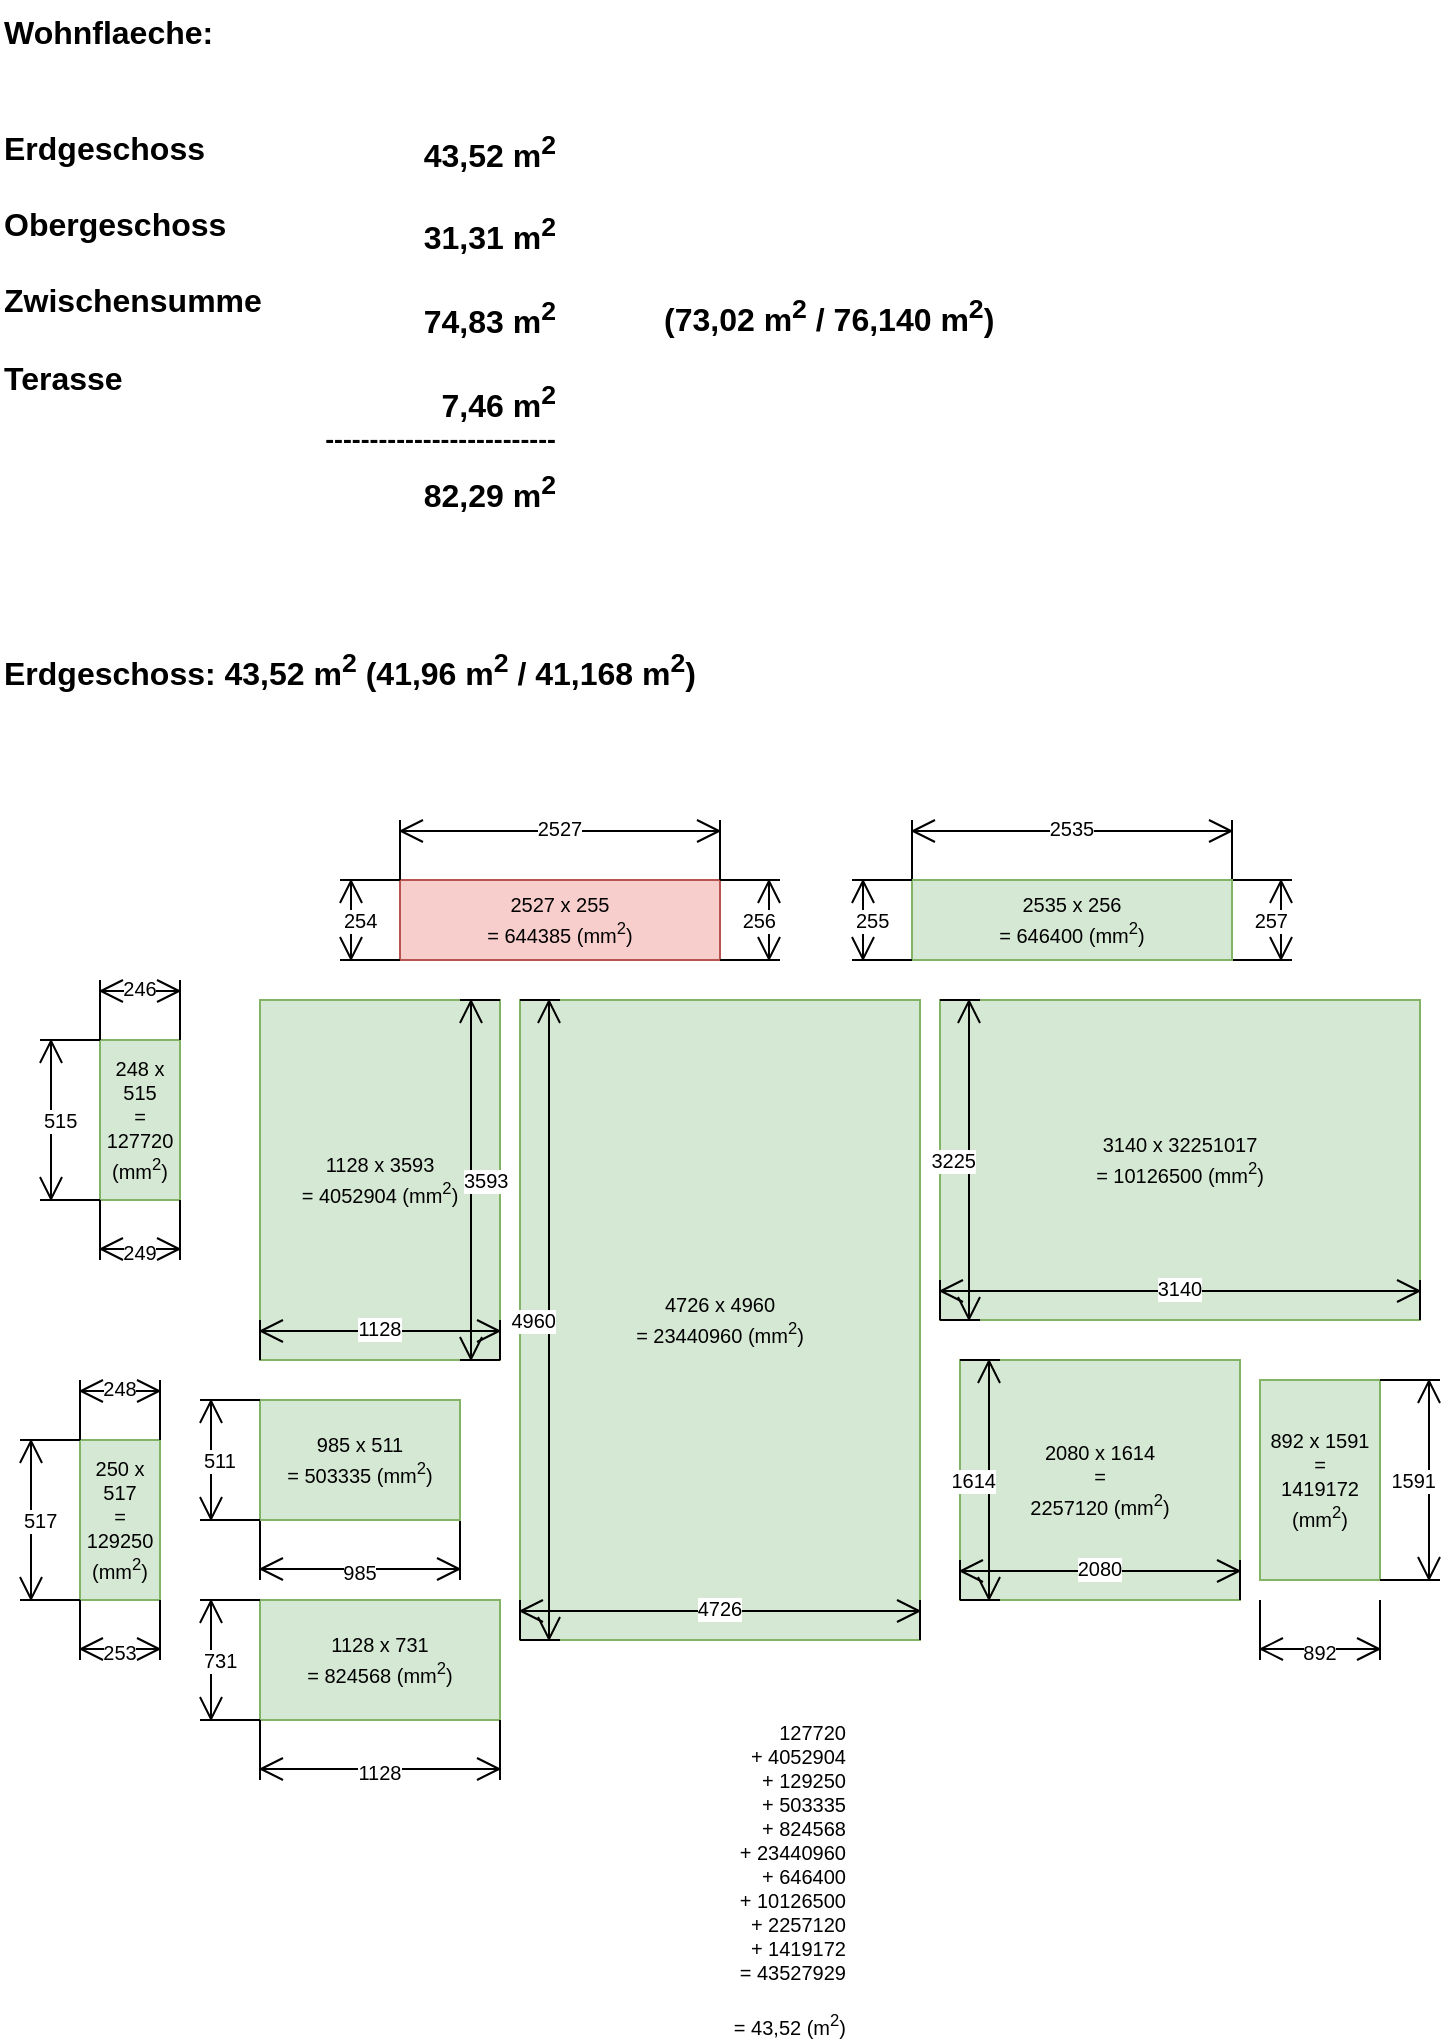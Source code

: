 <mxfile version="20.1.1" type="github" pages="3">
  <diagram id="GN6P7tGJ_L0M5nmcAcI-" name="Erdgeschoss">
    <mxGraphModel dx="1422" dy="762" grid="1" gridSize="10" guides="1" tooltips="1" connect="1" arrows="1" fold="1" page="1" pageScale="1" pageWidth="827" pageHeight="1169" math="0" shadow="0">
      <root>
        <mxCell id="0" />
        <mxCell id="1" parent="0" />
        <mxCell id="nakAse_tgmJTzeun_6DE-19" value="1128 x 3593&lt;br&gt;= 4052904  (mm&lt;sup&gt;2&lt;/sup&gt;)" style="rounded=0;whiteSpace=wrap;html=1;fillColor=#d5e8d4;strokeColor=#82b366;fontSize=10;" parent="1" vertex="1">
          <mxGeometry x="170" y="540" width="120" height="180" as="geometry" />
        </mxCell>
        <mxCell id="nakAse_tgmJTzeun_6DE-1" value="985" style="shape=dimension;whiteSpace=wrap;html=1;align=center;points=[];verticalAlign=bottom;spacingBottom=-5;labelBackgroundColor=#ffffff;fontSize=10;" parent="1" vertex="1">
          <mxGeometry x="170" y="800" width="100" height="30" as="geometry" />
        </mxCell>
        <mxCell id="nakAse_tgmJTzeun_6DE-2" value="3140 x 32251017&lt;br&gt;= 10126500  (mm&lt;sup&gt;2&lt;/sup&gt;)" style="rounded=0;whiteSpace=wrap;html=1;fillColor=#d5e8d4;strokeColor=#82b366;fontSize=10;" parent="1" vertex="1">
          <mxGeometry x="510" y="540" width="240" height="160" as="geometry" />
        </mxCell>
        <mxCell id="nakAse_tgmJTzeun_6DE-3" value="3593" style="shape=dimension;direction=south;whiteSpace=wrap;html=1;align=left;points=[];verticalAlign=middle;labelBackgroundColor=#ffffff;fontSize=10;" parent="1" vertex="1">
          <mxGeometry x="270" y="540" width="20" height="180" as="geometry" />
        </mxCell>
        <mxCell id="nakAse_tgmJTzeun_6DE-4" value="2080 x 1614&lt;br&gt;=&lt;br&gt;2257120 (mm&lt;sup&gt;2&lt;/sup&gt;)" style="rounded=0;whiteSpace=wrap;html=1;fillColor=#d5e8d4;strokeColor=#82b366;fontSize=10;" parent="1" vertex="1">
          <mxGeometry x="520" y="720" width="140" height="120" as="geometry" />
        </mxCell>
        <mxCell id="nakAse_tgmJTzeun_6DE-6" value="257" style="shape=dimension;direction=north;whiteSpace=wrap;html=1;align=right;points=[];verticalAlign=middle;labelBackgroundColor=#ffffff;fontSize=10;" parent="1" vertex="1">
          <mxGeometry x="656" y="480" width="30" height="40" as="geometry" />
        </mxCell>
        <mxCell id="nakAse_tgmJTzeun_6DE-9" value="2535" style="shape=dimension;direction=west;whiteSpace=wrap;html=1;align=center;points=[];verticalAlign=top;spacingTop=-8;labelBackgroundColor=#ffffff;fontSize=10;" parent="1" vertex="1">
          <mxGeometry x="496" y="450" width="160" height="30" as="geometry" />
        </mxCell>
        <mxCell id="nakAse_tgmJTzeun_6DE-12" value="3225" style="shape=dimension;direction=north;whiteSpace=wrap;html=1;align=right;points=[];verticalAlign=middle;labelBackgroundColor=#ffffff;fontSize=10;" parent="1" vertex="1">
          <mxGeometry x="510" y="540" width="20" height="160" as="geometry" />
        </mxCell>
        <mxCell id="nakAse_tgmJTzeun_6DE-14" value="Erdgeschoss: 43,52 m&lt;sup&gt;2&lt;/sup&gt; (41,96 m&lt;sup&gt;2&lt;/sup&gt; / 41,168 m&lt;sup&gt;2&lt;/sup&gt;)" style="text;html=1;strokeColor=none;fillColor=none;align=left;verticalAlign=middle;whiteSpace=wrap;rounded=0;fontStyle=1;fontSize=16;" parent="1" vertex="1">
          <mxGeometry x="40" y="360" width="500" height="30" as="geometry" />
        </mxCell>
        <mxCell id="nakAse_tgmJTzeun_6DE-15" value="2535 x 256&lt;br&gt;= 646400 (mm&lt;sup&gt;2&lt;/sup&gt;)" style="rounded=0;whiteSpace=wrap;html=1;fillColor=#d5e8d4;strokeColor=#82b366;fontSize=10;" parent="1" vertex="1">
          <mxGeometry x="496" y="480" width="160" height="40" as="geometry" />
        </mxCell>
        <mxCell id="nakAse_tgmJTzeun_6DE-16" value="4726 x 4960&lt;br&gt;= 23440960  (mm&lt;sup&gt;2&lt;/sup&gt;)" style="rounded=0;whiteSpace=wrap;html=1;fillColor=#d5e8d4;strokeColor=#82b366;fontSize=10;" parent="1" vertex="1">
          <mxGeometry x="300" y="540" width="200" height="320" as="geometry" />
        </mxCell>
        <mxCell id="nakAse_tgmJTzeun_6DE-17" value="1128 x 731&lt;br&gt;= 824568 (mm&lt;sup&gt;2&lt;/sup&gt;)" style="rounded=0;whiteSpace=wrap;html=1;fillColor=#d5e8d4;strokeColor=#82b366;fontSize=10;" parent="1" vertex="1">
          <mxGeometry x="170" y="840" width="120" height="60" as="geometry" />
        </mxCell>
        <mxCell id="nakAse_tgmJTzeun_6DE-18" value="985 x 511&lt;br&gt;= 503335  (mm&lt;sup&gt;2&lt;/sup&gt;)" style="rounded=0;whiteSpace=wrap;html=1;fillColor=#d5e8d4;strokeColor=#82b366;fontSize=10;" parent="1" vertex="1">
          <mxGeometry x="170" y="740" width="100" height="60" as="geometry" />
        </mxCell>
        <mxCell id="nakAse_tgmJTzeun_6DE-20" value="248 x 515&lt;br&gt;= 127720&lt;br&gt;(mm&lt;sup&gt;2&lt;/sup&gt;)" style="rounded=0;whiteSpace=wrap;html=1;fillColor=#d5e8d4;strokeColor=#82b366;fontSize=10;" parent="1" vertex="1">
          <mxGeometry x="90" y="560" width="40" height="80" as="geometry" />
        </mxCell>
        <mxCell id="nakAse_tgmJTzeun_6DE-21" value="250 x 517&lt;br&gt;= 129250  (mm&lt;sup&gt;2&lt;/sup&gt;)" style="rounded=0;whiteSpace=wrap;html=1;fillColor=#d5e8d4;strokeColor=#82b366;fontSize=10;" parent="1" vertex="1">
          <mxGeometry x="80" y="760" width="40" height="80" as="geometry" />
        </mxCell>
        <mxCell id="nakAse_tgmJTzeun_6DE-22" value="2527 x 255&lt;br&gt;= 644385 (mm&lt;sup&gt;2&lt;/sup&gt;)" style="rounded=0;whiteSpace=wrap;html=1;fillColor=#f8cecc;strokeColor=#b85450;fontSize=10;" parent="1" vertex="1">
          <mxGeometry x="240" y="480" width="160" height="40" as="geometry" />
        </mxCell>
        <mxCell id="nakAse_tgmJTzeun_6DE-23" value="892 x 1591&lt;br&gt;=&lt;br&gt;1419172 (mm&lt;sup&gt;2&lt;/sup&gt;)" style="rounded=0;whiteSpace=wrap;html=1;fillColor=#d5e8d4;strokeColor=#82b366;fontSize=10;" parent="1" vertex="1">
          <mxGeometry x="670" y="730" width="60" height="100" as="geometry" />
        </mxCell>
        <mxCell id="nakAse_tgmJTzeun_6DE-25" value="255" style="shape=dimension;direction=south;whiteSpace=wrap;html=1;align=left;points=[];verticalAlign=middle;labelBackgroundColor=#ffffff;fontSize=10;" parent="1" vertex="1">
          <mxGeometry x="466" y="480" width="30" height="40" as="geometry" />
        </mxCell>
        <mxCell id="nakAse_tgmJTzeun_6DE-26" value="256" style="shape=dimension;direction=north;whiteSpace=wrap;html=1;align=right;points=[];verticalAlign=middle;labelBackgroundColor=#ffffff;fontSize=10;" parent="1" vertex="1">
          <mxGeometry x="400" y="480" width="30" height="40" as="geometry" />
        </mxCell>
        <mxCell id="nakAse_tgmJTzeun_6DE-27" value="254" style="shape=dimension;direction=south;whiteSpace=wrap;html=1;align=left;points=[];verticalAlign=middle;labelBackgroundColor=#ffffff;fontSize=10;" parent="1" vertex="1">
          <mxGeometry x="210" y="480" width="30" height="40" as="geometry" />
        </mxCell>
        <mxCell id="nakAse_tgmJTzeun_6DE-28" value="2527" style="shape=dimension;direction=west;whiteSpace=wrap;html=1;align=center;points=[];verticalAlign=top;spacingTop=-8;labelBackgroundColor=#ffffff;fontSize=10;" parent="1" vertex="1">
          <mxGeometry x="240" y="450" width="160" height="30" as="geometry" />
        </mxCell>
        <mxCell id="nakAse_tgmJTzeun_6DE-29" value="3140" style="shape=dimension;direction=west;whiteSpace=wrap;html=1;align=center;points=[];verticalAlign=top;spacingTop=-8;labelBackgroundColor=#ffffff;fontSize=10;" parent="1" vertex="1">
          <mxGeometry x="510" y="680" width="240" height="20" as="geometry" />
        </mxCell>
        <mxCell id="nakAse_tgmJTzeun_6DE-31" value="1128" style="shape=dimension;direction=west;whiteSpace=wrap;html=1;align=center;points=[];verticalAlign=top;spacingTop=-8;labelBackgroundColor=#ffffff;fontSize=10;" parent="1" vertex="1">
          <mxGeometry x="170" y="700" width="120" height="20" as="geometry" />
        </mxCell>
        <mxCell id="nakAse_tgmJTzeun_6DE-32" value="731" style="shape=dimension;direction=south;whiteSpace=wrap;html=1;align=left;points=[];verticalAlign=middle;labelBackgroundColor=#ffffff;fontSize=10;" parent="1" vertex="1">
          <mxGeometry x="140" y="840" width="30" height="60" as="geometry" />
        </mxCell>
        <mxCell id="nakAse_tgmJTzeun_6DE-33" value="511" style="shape=dimension;direction=south;whiteSpace=wrap;html=1;align=left;points=[];verticalAlign=middle;labelBackgroundColor=#ffffff;fontSize=10;" parent="1" vertex="1">
          <mxGeometry x="140" y="740" width="30" height="60" as="geometry" />
        </mxCell>
        <mxCell id="nakAse_tgmJTzeun_6DE-35" value="4960" style="shape=dimension;direction=north;whiteSpace=wrap;html=1;align=right;points=[];verticalAlign=middle;labelBackgroundColor=#ffffff;fontSize=10;" parent="1" vertex="1">
          <mxGeometry x="300" y="540" width="20" height="320" as="geometry" />
        </mxCell>
        <mxCell id="nakAse_tgmJTzeun_6DE-36" value="515" style="shape=dimension;direction=south;whiteSpace=wrap;html=1;align=left;points=[];verticalAlign=middle;labelBackgroundColor=#ffffff;fontSize=10;" parent="1" vertex="1">
          <mxGeometry x="60" y="560" width="30" height="80" as="geometry" />
        </mxCell>
        <mxCell id="nakAse_tgmJTzeun_6DE-37" value="517" style="shape=dimension;direction=south;whiteSpace=wrap;html=1;align=left;points=[];verticalAlign=middle;labelBackgroundColor=#ffffff;fontSize=10;" parent="1" vertex="1">
          <mxGeometry x="50" y="760" width="30" height="80" as="geometry" />
        </mxCell>
        <mxCell id="nakAse_tgmJTzeun_6DE-38" value="246" style="shape=dimension;direction=west;whiteSpace=wrap;html=1;align=center;points=[];verticalAlign=top;spacingTop=-8;labelBackgroundColor=#ffffff;fontSize=10;" parent="1" vertex="1">
          <mxGeometry x="90" y="530" width="40" height="30" as="geometry" />
        </mxCell>
        <mxCell id="nakAse_tgmJTzeun_6DE-39" value="249" style="shape=dimension;whiteSpace=wrap;html=1;align=center;points=[];verticalAlign=bottom;spacingBottom=-5;labelBackgroundColor=#ffffff;fontSize=10;" parent="1" vertex="1">
          <mxGeometry x="90" y="640" width="40" height="30" as="geometry" />
        </mxCell>
        <mxCell id="nakAse_tgmJTzeun_6DE-40" value="248" style="shape=dimension;direction=west;whiteSpace=wrap;html=1;align=center;points=[];verticalAlign=top;spacingTop=-8;labelBackgroundColor=#ffffff;fontSize=10;" parent="1" vertex="1">
          <mxGeometry x="80" y="730" width="40" height="30" as="geometry" />
        </mxCell>
        <mxCell id="nakAse_tgmJTzeun_6DE-42" value="253" style="shape=dimension;whiteSpace=wrap;html=1;align=center;points=[];verticalAlign=bottom;spacingBottom=-5;labelBackgroundColor=#ffffff;fontSize=10;" parent="1" vertex="1">
          <mxGeometry x="80" y="840" width="40" height="30" as="geometry" />
        </mxCell>
        <mxCell id="nakAse_tgmJTzeun_6DE-44" value="892" style="shape=dimension;whiteSpace=wrap;html=1;align=center;points=[];verticalAlign=bottom;spacingBottom=-5;labelBackgroundColor=#ffffff;fontSize=10;" parent="1" vertex="1">
          <mxGeometry x="670" y="840" width="60" height="30" as="geometry" />
        </mxCell>
        <mxCell id="nakAse_tgmJTzeun_6DE-46" value="1591" style="shape=dimension;direction=north;whiteSpace=wrap;html=1;align=right;points=[];verticalAlign=middle;labelBackgroundColor=#ffffff;fontSize=10;" parent="1" vertex="1">
          <mxGeometry x="730" y="730" width="30" height="100" as="geometry" />
        </mxCell>
        <mxCell id="nakAse_tgmJTzeun_6DE-48" value="&lt;div&gt;127720&lt;/div&gt;&lt;div&gt;+ 4052904&lt;br&gt;+ 129250&lt;br&gt;+ 503335&lt;br&gt;+ 824568&lt;br&gt;+ 23440960&lt;br&gt;+ 646400&lt;br&gt;+ 10126500&lt;br&gt;+ 2257120&lt;br&gt;+ 1419172&lt;/div&gt;&lt;div&gt;= 43527929&lt;br&gt;&lt;/div&gt;&lt;br&gt;= 43,52 (m&lt;sup&gt;2&lt;/sup&gt;)" style="text;html=1;strokeColor=none;fillColor=none;align=right;verticalAlign=middle;whiteSpace=wrap;rounded=0;fontSize=10;fontColor=none;" parent="1" vertex="1">
          <mxGeometry x="365" y="920" width="100" height="120" as="geometry" />
        </mxCell>
        <mxCell id="93Z_Vi_R_FymRmdtfYBb-1" value="1128" style="shape=dimension;whiteSpace=wrap;html=1;align=center;points=[];verticalAlign=bottom;spacingBottom=-5;labelBackgroundColor=#ffffff;fontSize=10;" parent="1" vertex="1">
          <mxGeometry x="170" y="900" width="120" height="30" as="geometry" />
        </mxCell>
        <mxCell id="93Z_Vi_R_FymRmdtfYBb-2" value="4726" style="shape=dimension;direction=west;whiteSpace=wrap;html=1;align=center;points=[];verticalAlign=top;spacingTop=-8;labelBackgroundColor=#ffffff;fontSize=10;" parent="1" vertex="1">
          <mxGeometry x="300" y="840" width="200" height="20" as="geometry" />
        </mxCell>
        <mxCell id="93Z_Vi_R_FymRmdtfYBb-3" value="1614" style="shape=dimension;direction=north;whiteSpace=wrap;html=1;align=right;points=[];verticalAlign=middle;labelBackgroundColor=#ffffff;fontSize=10;" parent="1" vertex="1">
          <mxGeometry x="520" y="720" width="20" height="120" as="geometry" />
        </mxCell>
        <mxCell id="93Z_Vi_R_FymRmdtfYBb-4" value="2080" style="shape=dimension;direction=west;whiteSpace=wrap;html=1;align=center;points=[];verticalAlign=top;spacingTop=-8;labelBackgroundColor=#ffffff;fontSize=10;" parent="1" vertex="1">
          <mxGeometry x="520" y="820" width="140" height="20" as="geometry" />
        </mxCell>
        <mxCell id="Ix563AFV0KWOiRUrgnIv-1" value="&lt;div&gt;Wohnflaeche:&lt;/div&gt;&lt;div&gt;&lt;br&gt;&lt;/div&gt;&lt;div&gt;&lt;br&gt;&lt;/div&gt;&lt;div&gt;Erdgeschoss&lt;/div&gt;&lt;div&gt;&lt;br&gt;&lt;/div&gt;&lt;div&gt;Obergeschoss&lt;/div&gt;&lt;div&gt;&lt;br&gt;&lt;/div&gt;&lt;div&gt;Zwischensumme&lt;br&gt;&lt;/div&gt;&lt;div&gt;&lt;br&gt;&lt;/div&gt;&lt;div&gt;Terasse&lt;br&gt;&lt;/div&gt;" style="text;html=1;strokeColor=none;fillColor=none;align=left;verticalAlign=top;whiteSpace=wrap;rounded=0;fontStyle=1;fontSize=16;" parent="1" vertex="1">
          <mxGeometry x="40" y="40" width="120" height="30" as="geometry" />
        </mxCell>
        <mxCell id="Ix563AFV0KWOiRUrgnIv-2" value="&lt;div&gt;&amp;nbsp;&lt;/div&gt;&lt;div&gt;&lt;br&gt;&lt;/div&gt;&lt;div&gt;&lt;br&gt;&lt;/div&gt;&lt;div&gt;43,52 m&lt;sup&gt;2&lt;/sup&gt;&lt;/div&gt;&lt;div&gt;&lt;br&gt;&lt;/div&gt;&lt;div&gt;31,31 m&lt;sup&gt;2&lt;/sup&gt;&lt;/div&gt;&lt;div&gt;&lt;br&gt;&lt;/div&gt;&lt;div&gt;&amp;nbsp;&amp;nbsp;&amp;nbsp;&amp;nbsp;&amp;nbsp;&amp;nbsp;&amp;nbsp;&amp;nbsp; 74,83 m&lt;sup&gt;2&lt;/sup&gt;&lt;/div&gt;&lt;div&gt;&lt;br&gt;&lt;/div&gt;&lt;div&gt;7,46 m&lt;sup&gt;2&lt;/sup&gt;&lt;/div&gt;&lt;div&gt;&lt;sup&gt;--------------------------&lt;/sup&gt;&lt;/div&gt;&lt;div&gt;82,29 m&lt;sup&gt;2&lt;/sup&gt;&lt;/div&gt;" style="text;html=1;strokeColor=none;fillColor=none;align=right;verticalAlign=top;whiteSpace=wrap;rounded=0;fontStyle=1;fontSize=16;" parent="1" vertex="1">
          <mxGeometry x="200" y="40" width="120" height="30" as="geometry" />
        </mxCell>
        <mxCell id="qMMao5JCLtYxsv-LrRwp-1" value="(73,02 m&lt;sup&gt;2&lt;/sup&gt; / 76,140 m&lt;sup&gt;2&lt;/sup&gt;)" style="text;html=1;strokeColor=none;fillColor=none;align=left;verticalAlign=top;whiteSpace=wrap;rounded=0;fontStyle=1;fontSize=16;" parent="1" vertex="1">
          <mxGeometry x="370" y="180" width="186" height="30" as="geometry" />
        </mxCell>
      </root>
    </mxGraphModel>
  </diagram>
  <diagram id="7Uqua8-ZGNzeevewHW8E" name="Obergeschoss">
    <mxGraphModel dx="1673" dy="896" grid="1" gridSize="10" guides="1" tooltips="1" connect="1" arrows="1" fold="1" page="1" pageScale="1" pageWidth="827" pageHeight="1169" math="0" shadow="0">
      <root>
        <mxCell id="0" />
        <mxCell id="1" parent="0" />
        <mxCell id="mR10VCvhLU0pNRm5Iihg-1" value="Obergeschoss: 31,31 m&lt;sup&gt;2&lt;/sup&gt; (31,06 m&lt;sup&gt;2&lt;/sup&gt; / 34,972 m&lt;sup&gt;2&lt;/sup&gt;)" style="text;html=1;strokeColor=none;fillColor=none;align=left;verticalAlign=middle;whiteSpace=wrap;rounded=0;fontStyle=1;fontSize=16;" parent="1" vertex="1">
          <mxGeometry x="40" y="40" width="370" height="30" as="geometry" />
        </mxCell>
        <mxCell id="QEtKRYTqvnwMKwyG-rI7-1" value="265" style="shape=dimension;whiteSpace=wrap;html=1;align=center;points=[];verticalAlign=bottom;spacingBottom=-5;labelBackgroundColor=#ffffff;fontSize=10;" parent="1" vertex="1">
          <mxGeometry x="579.5" y="1080" width="40" height="30" as="geometry" />
        </mxCell>
        <mxCell id="QEtKRYTqvnwMKwyG-rI7-2" value="0%" style="rounded=0;whiteSpace=wrap;html=1;fillColor=#f8cecc;strokeColor=#b85450;fontSize=10;" parent="1" vertex="1">
          <mxGeometry x="120" y="880" width="80" height="240" as="geometry" />
        </mxCell>
        <mxCell id="QEtKRYTqvnwMKwyG-rI7-4" value="265 x 2527 = 669655 (mm&lt;sup&gt;2&lt;/sup&gt;)" style="rounded=0;whiteSpace=wrap;html=1;fillColor=#d5e8d4;strokeColor=#82b366;fontSize=10;" parent="1" vertex="1">
          <mxGeometry x="579.5" y="920" width="40" height="160" as="geometry" />
        </mxCell>
        <mxCell id="QEtKRYTqvnwMKwyG-rI7-5" value="2527" style="shape=dimension;direction=north;whiteSpace=wrap;html=1;align=right;points=[];verticalAlign=middle;labelBackgroundColor=#ffffff;fontSize=10;" parent="1" vertex="1">
          <mxGeometry x="619.5" y="920" width="30" height="160" as="geometry" />
        </mxCell>
        <mxCell id="QEtKRYTqvnwMKwyG-rI7-6" value="1734 X 3987&lt;br&gt;=&lt;br&gt;6913458 (mm&lt;sup&gt;2&lt;/sup&gt;) &lt;br&gt;&lt;br&gt;&lt;div&gt;davon 50% ergibt&lt;/div&gt;&lt;div&gt;&lt;br&gt;&lt;/div&gt;&lt;div&gt;3456729 (mm&lt;sup&gt;2&lt;/sup&gt;)&lt;/div&gt;" style="rounded=0;whiteSpace=wrap;html=1;fillColor=#ffe6cc;strokeColor=#d79b00;fontSize=10;" parent="1" vertex="1">
          <mxGeometry x="200" y="880" width="160" height="240" as="geometry" />
        </mxCell>
        <mxCell id="QEtKRYTqvnwMKwyG-rI7-7" value="2807 x 3987&lt;br&gt;=&lt;br&gt;11191509 (mm&lt;sup&gt;2&lt;/sup&gt;)" style="rounded=0;whiteSpace=wrap;html=1;fillColor=#d5e8d4;strokeColor=#82b366;fontSize=10;" parent="1" vertex="1">
          <mxGeometry x="360" y="880" width="200" height="240" as="geometry" />
        </mxCell>
        <mxCell id="QEtKRYTqvnwMKwyG-rI7-13" value="2582025&lt;br&gt;+ 84127700&lt;br&gt;+ 127500&lt;br&gt;+ 661374&lt;br&gt;+ 755604&lt;br&gt;+ 1863000&lt;br&gt;+ 202293&lt;br&gt;+ 1384137&lt;br&gt;+ 3456729&lt;br&gt;+ 11191509&lt;br&gt;+ 669655&lt;br&gt;&lt;div&gt;=&amp;nbsp; 31311526 (mm&lt;sup&gt;2&lt;/sup&gt;)&lt;br&gt;&lt;/div&gt;&lt;br&gt;&lt;br&gt;= 31,31 (m&lt;sup&gt;2&lt;/sup&gt;)" style="text;html=1;strokeColor=none;fillColor=none;align=right;verticalAlign=middle;whiteSpace=wrap;rounded=0;fontSize=10;fontColor=none;" parent="1" vertex="1">
          <mxGeometry x="591" y="460" width="100" height="40" as="geometry" />
        </mxCell>
        <mxCell id="QEtKRYTqvnwMKwyG-rI7-14" value="261" style="shape=dimension;whiteSpace=wrap;html=1;align=center;points=[];verticalAlign=bottom;spacingBottom=-5;labelBackgroundColor=#ffffff;fontSize=10;" parent="1" vertex="1">
          <mxGeometry x="630" y="340" width="40" height="30" as="geometry" />
        </mxCell>
        <mxCell id="QEtKRYTqvnwMKwyG-rI7-15" value="0%" style="rounded=0;whiteSpace=wrap;html=1;fillColor=#f8cecc;strokeColor=#b85450;fontSize=10;" parent="1" vertex="1">
          <mxGeometry x="120" y="170" width="80" height="280" as="geometry" />
        </mxCell>
        <mxCell id="QEtKRYTqvnwMKwyG-rI7-17" value="261 x 2534 = 661374 (mm&lt;sup&gt;2&lt;/sup&gt;)" style="rounded=0;whiteSpace=wrap;html=1;fillColor=#d5e8d4;strokeColor=#82b366;fontSize=10;" parent="1" vertex="1">
          <mxGeometry x="630" y="180" width="40" height="160" as="geometry" />
        </mxCell>
        <mxCell id="QEtKRYTqvnwMKwyG-rI7-18" value="2534" style="shape=dimension;direction=north;whiteSpace=wrap;html=1;align=right;points=[];verticalAlign=middle;labelBackgroundColor=#ffffff;fontSize=10;" parent="1" vertex="1">
          <mxGeometry x="670" y="180" width="30" height="160" as="geometry" />
        </mxCell>
        <mxCell id="QEtKRYTqvnwMKwyG-rI7-19" value="1730 X 2985 =&lt;br&gt;5164050(mm&lt;sup&gt;2&lt;/sup&gt;) &lt;br&gt;&lt;br&gt;&lt;div&gt;davon 50% ergibt&lt;/div&gt;&lt;div&gt;&lt;br&gt;&lt;/div&gt;&lt;div&gt;2582025 (mm&lt;sup&gt;2&lt;/sup&gt;)&lt;/div&gt;" style="rounded=0;whiteSpace=wrap;html=1;fillColor=#ffe6cc;strokeColor=#d79b00;fontSize=10;" parent="1" vertex="1">
          <mxGeometry x="200" y="170" width="160" height="280" as="geometry" />
        </mxCell>
        <mxCell id="QEtKRYTqvnwMKwyG-rI7-20" value="2820 x 2985 =&lt;br&gt;8417700 (mm&lt;sup&gt;2&lt;/sup&gt;)" style="rounded=0;whiteSpace=wrap;html=1;fillColor=#d5e8d4;strokeColor=#82b366;fontSize=10;" parent="1" vertex="1">
          <mxGeometry x="360" y="170" width="200" height="280" as="geometry" />
        </mxCell>
        <mxCell id="Afc7aII70mUGMCps7ihf-1" value="1725" style="shape=dimension;direction=south;whiteSpace=wrap;html=1;align=left;points=[];verticalAlign=middle;labelBackgroundColor=#ffffff;fontSize=10;" parent="1" vertex="1">
          <mxGeometry x="250" y="640" width="30" height="160" as="geometry" />
        </mxCell>
        <mxCell id="Afc7aII70mUGMCps7ihf-2" value="1080 x 1725&lt;br&gt;=&lt;br&gt;1863000 (mm&lt;sup&gt;2&lt;/sup&gt;)" style="rounded=0;whiteSpace=wrap;html=1;fillColor=#d5e8d4;strokeColor=#82b366;fontSize=10;" parent="1" vertex="1">
          <mxGeometry x="280" y="640" width="80" height="160" as="geometry" />
        </mxCell>
        <mxCell id="Afc7aII70mUGMCps7ihf-3" value="1080" style="shape=dimension;whiteSpace=wrap;html=1;align=center;points=[];verticalAlign=bottom;spacingBottom=-5;labelBackgroundColor=#ffffff;fontSize=10;" parent="1" vertex="1">
          <mxGeometry x="280" y="760" width="80" height="30" as="geometry" />
        </mxCell>
        <mxCell id="lJlIjVoFZt-crFqo6wyp-2" value="1361 x 1017&lt;br&gt;= 1384137  (mm&lt;sup&gt;2&lt;/sup&gt;)" style="rounded=0;whiteSpace=wrap;html=1;fillColor=#d5e8d4;strokeColor=#82b366;fontSize=10;" parent="1" vertex="1">
          <mxGeometry x="377" y="680" width="199" height="120" as="geometry" />
        </mxCell>
        <mxCell id="lJlIjVoFZt-crFqo6wyp-4" value="1183 x 171 =&lt;br&gt;202293 (mm&lt;sup&gt;2&lt;/sup&gt;)" style="rounded=0;whiteSpace=wrap;html=1;fillColor=#d5e8d4;strokeColor=#82b366;fontSize=10;" parent="1" vertex="1">
          <mxGeometry x="377" y="640" width="159" height="40" as="geometry" />
        </mxCell>
        <mxCell id="lJlIjVoFZt-crFqo6wyp-5" value="" style="rounded=0;whiteSpace=wrap;html=1;fillColor=#f8cecc;strokeColor=#b85450;fontSize=10;" parent="1" vertex="1">
          <mxGeometry x="576" y="720" width="40" height="80" as="geometry" />
        </mxCell>
        <mxCell id="lJlIjVoFZt-crFqo6wyp-6" value="171" style="shape=dimension;direction=north;whiteSpace=wrap;html=1;align=right;points=[];verticalAlign=middle;labelBackgroundColor=#ffffff;fontSize=10;" parent="1" vertex="1">
          <mxGeometry x="616" y="640" width="31" height="40" as="geometry" />
        </mxCell>
        <mxCell id="lJlIjVoFZt-crFqo6wyp-7" value="256" style="shape=dimension;direction=north;whiteSpace=wrap;html=1;align=right;points=[];verticalAlign=middle;labelBackgroundColor=#ffffff;fontSize=10;" parent="1" vertex="1">
          <mxGeometry x="616" y="680" width="31" height="40" as="geometry" />
        </mxCell>
        <mxCell id="lJlIjVoFZt-crFqo6wyp-8" value="760" style="shape=dimension;direction=north;whiteSpace=wrap;html=1;align=right;points=[];verticalAlign=middle;labelBackgroundColor=#ffffff;fontSize=10;" parent="1" vertex="1">
          <mxGeometry x="616" y="720" width="31" height="80" as="geometry" />
        </mxCell>
        <mxCell id="lJlIjVoFZt-crFqo6wyp-9" value="1183" style="shape=dimension;direction=west;whiteSpace=wrap;html=1;align=center;points=[];verticalAlign=top;spacingTop=-8;labelBackgroundColor=#ffffff;fontSize=10;" parent="1" vertex="1">
          <mxGeometry x="377" y="610" width="159" height="30" as="geometry" />
        </mxCell>
        <mxCell id="lJlIjVoFZt-crFqo6wyp-10" value="177" style="shape=dimension;direction=west;whiteSpace=wrap;html=1;align=center;points=[];verticalAlign=top;spacingTop=-8;labelBackgroundColor=#ffffff;fontSize=10;" parent="1" vertex="1">
          <mxGeometry x="536" y="610" width="40" height="30" as="geometry" />
        </mxCell>
        <mxCell id="lJlIjVoFZt-crFqo6wyp-11" value="265" style="shape=dimension;direction=west;whiteSpace=wrap;html=1;align=center;points=[];verticalAlign=top;spacingTop=-8;labelBackgroundColor=#ffffff;fontSize=10;" parent="1" vertex="1">
          <mxGeometry x="576" y="610" width="40" height="30" as="geometry" />
        </mxCell>
        <mxCell id="lJlIjVoFZt-crFqo6wyp-12" value="1017" style="shape=dimension;direction=north;whiteSpace=wrap;html=1;align=right;points=[];verticalAlign=middle;labelBackgroundColor=#ffffff;fontSize=10;" parent="1" vertex="1">
          <mxGeometry x="656" y="680" width="31" height="120" as="geometry" />
        </mxCell>
        <mxCell id="lJlIjVoFZt-crFqo6wyp-13" value="4550" style="shape=dimension;direction=west;whiteSpace=wrap;html=1;align=center;points=[];verticalAlign=top;spacingTop=-8;labelBackgroundColor=#ffffff;fontSize=10;" parent="1" vertex="1">
          <mxGeometry x="200" y="140" width="360" height="30" as="geometry" />
        </mxCell>
        <mxCell id="lJlIjVoFZt-crFqo6wyp-14" value="4541" style="shape=dimension;direction=west;whiteSpace=wrap;html=1;align=center;points=[];verticalAlign=top;spacingTop=-8;labelBackgroundColor=#ffffff;fontSize=10;" parent="1" vertex="1">
          <mxGeometry x="200" y="850" width="360" height="30" as="geometry" />
        </mxCell>
        <mxCell id="Dl9BXy3yVw5zxaDEWwgR-2" value="1395 x 556&lt;br&gt;=&lt;br&gt;755604 (mm&lt;sup&gt;2&lt;/sup&gt;)" style="rounded=0;whiteSpace=wrap;html=1;fillColor=#d5e8d4;strokeColor=#82b366;fontSize=10;" parent="1" vertex="1">
          <mxGeometry x="440" y="460" width="120" height="60" as="geometry" />
        </mxCell>
        <mxCell id="Dl9BXy3yVw5zxaDEWwgR-4" value="556" style="shape=dimension;direction=south;whiteSpace=wrap;html=1;align=left;points=[];verticalAlign=middle;labelBackgroundColor=#ffffff;fontSize=10;" parent="1" vertex="1">
          <mxGeometry x="410" y="460" width="30" height="60" as="geometry" />
        </mxCell>
        <mxCell id="Dl9BXy3yVw5zxaDEWwgR-5" value="1359" style="shape=dimension;whiteSpace=wrap;html=1;align=center;points=[];verticalAlign=bottom;spacingBottom=-5;labelBackgroundColor=#ffffff;fontSize=10;" parent="1" vertex="1">
          <mxGeometry x="440" y="520" width="120" height="30" as="geometry" />
        </mxCell>
        <mxCell id="Dl9BXy3yVw5zxaDEWwgR-6" value="510 x 250 =&lt;br&gt;127500 (mm&lt;sup&gt;2&lt;/sup&gt;)" style="rounded=0;whiteSpace=wrap;html=1;fillColor=#d5e8d4;strokeColor=#82b366;fontSize=10;" parent="1" vertex="1">
          <mxGeometry x="640" y="80" width="80" height="40" as="geometry" />
        </mxCell>
        <mxCell id="Dl9BXy3yVw5zxaDEWwgR-7" value="250" style="shape=dimension;direction=south;whiteSpace=wrap;html=1;align=left;points=[];verticalAlign=middle;labelBackgroundColor=#ffffff;fontSize=10;" parent="1" vertex="1">
          <mxGeometry x="610" y="80" width="30" height="40" as="geometry" />
        </mxCell>
        <mxCell id="Dl9BXy3yVw5zxaDEWwgR-8" value="510" style="shape=dimension;direction=west;whiteSpace=wrap;html=1;align=center;points=[];verticalAlign=top;spacingTop=-8;labelBackgroundColor=#ffffff;fontSize=10;" parent="1" vertex="1">
          <mxGeometry x="640" y="50" width="80" height="30" as="geometry" />
        </mxCell>
        <mxCell id="xewGkp0DbNsFbW1LdlJr-2" value="2820" style="shape=dimension;direction=west;whiteSpace=wrap;html=1;align=center;points=[];verticalAlign=top;spacingTop=-8;labelBackgroundColor=#ffffff;fontSize=10;" parent="1" vertex="1">
          <mxGeometry x="360" y="430" width="200" height="20" as="geometry" />
        </mxCell>
        <mxCell id="xewGkp0DbNsFbW1LdlJr-3" value="3987" style="shape=dimension;direction=north;whiteSpace=wrap;html=1;align=right;points=[];verticalAlign=middle;labelBackgroundColor=#ffffff;fontSize=10;" parent="1" vertex="1">
          <mxGeometry x="200" y="880" width="20" height="240" as="geometry" />
        </mxCell>
        <mxCell id="xewGkp0DbNsFbW1LdlJr-4" value="1734" style="shape=dimension;direction=west;whiteSpace=wrap;html=1;align=center;points=[];verticalAlign=top;spacingTop=-8;labelBackgroundColor=#ffffff;fontSize=10;" parent="1" vertex="1">
          <mxGeometry x="200" y="1100" width="160" height="20" as="geometry" />
        </mxCell>
        <mxCell id="xewGkp0DbNsFbW1LdlJr-5" value="2807" style="shape=dimension;direction=west;whiteSpace=wrap;html=1;align=center;points=[];verticalAlign=top;spacingTop=-8;labelBackgroundColor=#ffffff;fontSize=10;" parent="1" vertex="1">
          <mxGeometry x="360" y="1100" width="200" height="20" as="geometry" />
        </mxCell>
        <mxCell id="xewGkp0DbNsFbW1LdlJr-6" value="2985" style="shape=dimension;direction=north;whiteSpace=wrap;html=1;align=right;points=[];verticalAlign=middle;labelBackgroundColor=#ffffff;fontSize=10;" parent="1" vertex="1">
          <mxGeometry x="200" y="170" width="20" height="280" as="geometry" />
        </mxCell>
        <mxCell id="xewGkp0DbNsFbW1LdlJr-7" value="1017" style="shape=dimension;direction=north;whiteSpace=wrap;html=1;align=right;points=[];verticalAlign=middle;labelBackgroundColor=#ffffff;fontSize=10;" parent="1" vertex="1">
          <mxGeometry x="377" y="680" width="20" height="120" as="geometry" />
        </mxCell>
        <mxCell id="xewGkp0DbNsFbW1LdlJr-8" value="1361" style="shape=dimension;direction=west;whiteSpace=wrap;html=1;align=center;points=[];verticalAlign=top;spacingTop=-8;labelBackgroundColor=#ffffff;fontSize=10;" parent="1" vertex="1">
          <mxGeometry x="376" y="780" width="200" height="20" as="geometry" />
        </mxCell>
        <mxCell id="-fGSm-QGJdrREn7fDayM-1" value="WC: 1,586 (1,612)" style="text;html=1;strokeColor=none;fillColor=none;align=right;verticalAlign=middle;whiteSpace=wrap;rounded=0;fontSize=10;fontColor=none;" parent="1" vertex="1">
          <mxGeometry x="656" y="600" width="100" height="40" as="geometry" />
        </mxCell>
        <mxCell id="-fGSm-QGJdrREn7fDayM-2" value="Flur: 1,863 (1,867)" style="text;html=1;strokeColor=none;fillColor=none;align=right;verticalAlign=middle;whiteSpace=wrap;rounded=0;fontSize=10;fontColor=none;" parent="1" vertex="1">
          <mxGeometry x="260" y="580" width="100" height="40" as="geometry" />
        </mxCell>
        <mxCell id="-fGSm-QGJdrREn7fDayM-3" value="Schlafen: 15,318 (17,543)" style="text;html=1;strokeColor=none;fillColor=none;align=right;verticalAlign=middle;whiteSpace=wrap;rounded=0;fontSize=10;fontColor=none;" parent="1" vertex="1">
          <mxGeometry x="596" y="850" width="160" height="40" as="geometry" />
        </mxCell>
        <mxCell id="-fGSm-QGJdrREn7fDayM-4" value="Gast: 12,544 (13,951)" style="text;html=1;strokeColor=none;fillColor=none;align=right;verticalAlign=middle;whiteSpace=wrap;rounded=0;fontSize=10;fontColor=none;" parent="1" vertex="1">
          <mxGeometry x="390" y="50" width="160" height="40" as="geometry" />
        </mxCell>
        <mxCell id="AX3PLJCJt-02U4ws7MQQ-1" value="4981" style="shape=dimension;direction=west;whiteSpace=wrap;html=1;align=center;points=[];verticalAlign=top;spacingTop=-8;labelBackgroundColor=#ffffff;fontSize=10;" vertex="1" parent="1">
          <mxGeometry x="120" y="110" width="440" height="30" as="geometry" />
        </mxCell>
        <mxCell id="AX3PLJCJt-02U4ws7MQQ-2" value="1730" style="shape=dimension;direction=west;whiteSpace=wrap;html=1;align=center;points=[];verticalAlign=top;spacingTop=-8;labelBackgroundColor=#ffffff;fontSize=10;" vertex="1" parent="1">
          <mxGeometry x="200" y="430" width="160" height="20" as="geometry" />
        </mxCell>
        <mxCell id="AX3PLJCJt-02U4ws7MQQ-3" value="4955" style="shape=dimension;direction=west;whiteSpace=wrap;html=1;align=center;points=[];verticalAlign=top;spacingTop=-8;labelBackgroundColor=#ffffff;fontSize=10;" vertex="1" parent="1">
          <mxGeometry x="120" y="820" width="440" height="30" as="geometry" />
        </mxCell>
        <mxCell id="UkLfVduDHcvmUL6oB0GP-1" value="2360 x 1716&lt;br&gt;= 4049760 (mm&lt;sup&gt;2&lt;/sup&gt;)" style="rounded=0;whiteSpace=wrap;html=1;fillColor=#f5f5f5;strokeColor=#666666;fontSize=10;fontColor=#333333;" vertex="1" parent="1">
          <mxGeometry x="60" y="640" width="170" height="160" as="geometry" />
        </mxCell>
      </root>
    </mxGraphModel>
  </diagram>
  <diagram id="4A3GTYx3UrTAe__HDMDq" name="Terasse">
    <mxGraphModel dx="1422" dy="762" grid="1" gridSize="10" guides="1" tooltips="1" connect="1" arrows="1" fold="1" page="1" pageScale="1" pageWidth="827" pageHeight="1169" math="0" shadow="0">
      <root>
        <mxCell id="0" />
        <mxCell id="1" parent="0" />
        <mxCell id="QOiChFcASjOROkVwcraJ-1" value="Terasse: 7,46 m&lt;sup&gt;2&lt;/sup&gt;" style="text;html=1;strokeColor=none;fillColor=none;align=left;verticalAlign=middle;whiteSpace=wrap;rounded=0;fontStyle=1;fontSize=16;" vertex="1" parent="1">
          <mxGeometry x="40" y="40" width="280" height="30" as="geometry" />
        </mxCell>
        <mxCell id="EGIh7ZsLhLC3L7WzMkXC-1" value="8650 x 3450 =&lt;br&gt;&lt;div&gt;29842500 (mm&lt;sup&gt;2&lt;/sup&gt;)&lt;/div&gt;&lt;div&gt;&lt;br&gt;&lt;/div&gt;&lt;div&gt;davon 25% sind&lt;/div&gt;&lt;div&gt;&lt;br&gt;&lt;/div&gt;&lt;div&gt;&lt;br&gt;&lt;/div&gt;7460625 (mm&lt;sup&gt;2&lt;/sup&gt;)" style="rounded=0;whiteSpace=wrap;html=1;fillColor=#d5e8d4;strokeColor=#82b366;fontSize=10;" vertex="1" parent="1">
          <mxGeometry x="200" y="80" width="400" height="240" as="geometry" />
        </mxCell>
        <mxCell id="1KUoFSsWaRwvh-GaV13H-1" value="3450" style="shape=dimension;direction=north;whiteSpace=wrap;html=1;align=right;points=[];verticalAlign=middle;labelBackgroundColor=#ffffff;fontSize=10;" vertex="1" parent="1">
          <mxGeometry x="200" y="80" width="20" height="240" as="geometry" />
        </mxCell>
        <mxCell id="1KUoFSsWaRwvh-GaV13H-2" value="8650" style="shape=dimension;direction=west;whiteSpace=wrap;html=1;align=center;points=[];verticalAlign=top;spacingTop=-8;labelBackgroundColor=#ffffff;fontSize=10;" vertex="1" parent="1">
          <mxGeometry x="200" y="300" width="400" height="20" as="geometry" />
        </mxCell>
      </root>
    </mxGraphModel>
  </diagram>
</mxfile>
